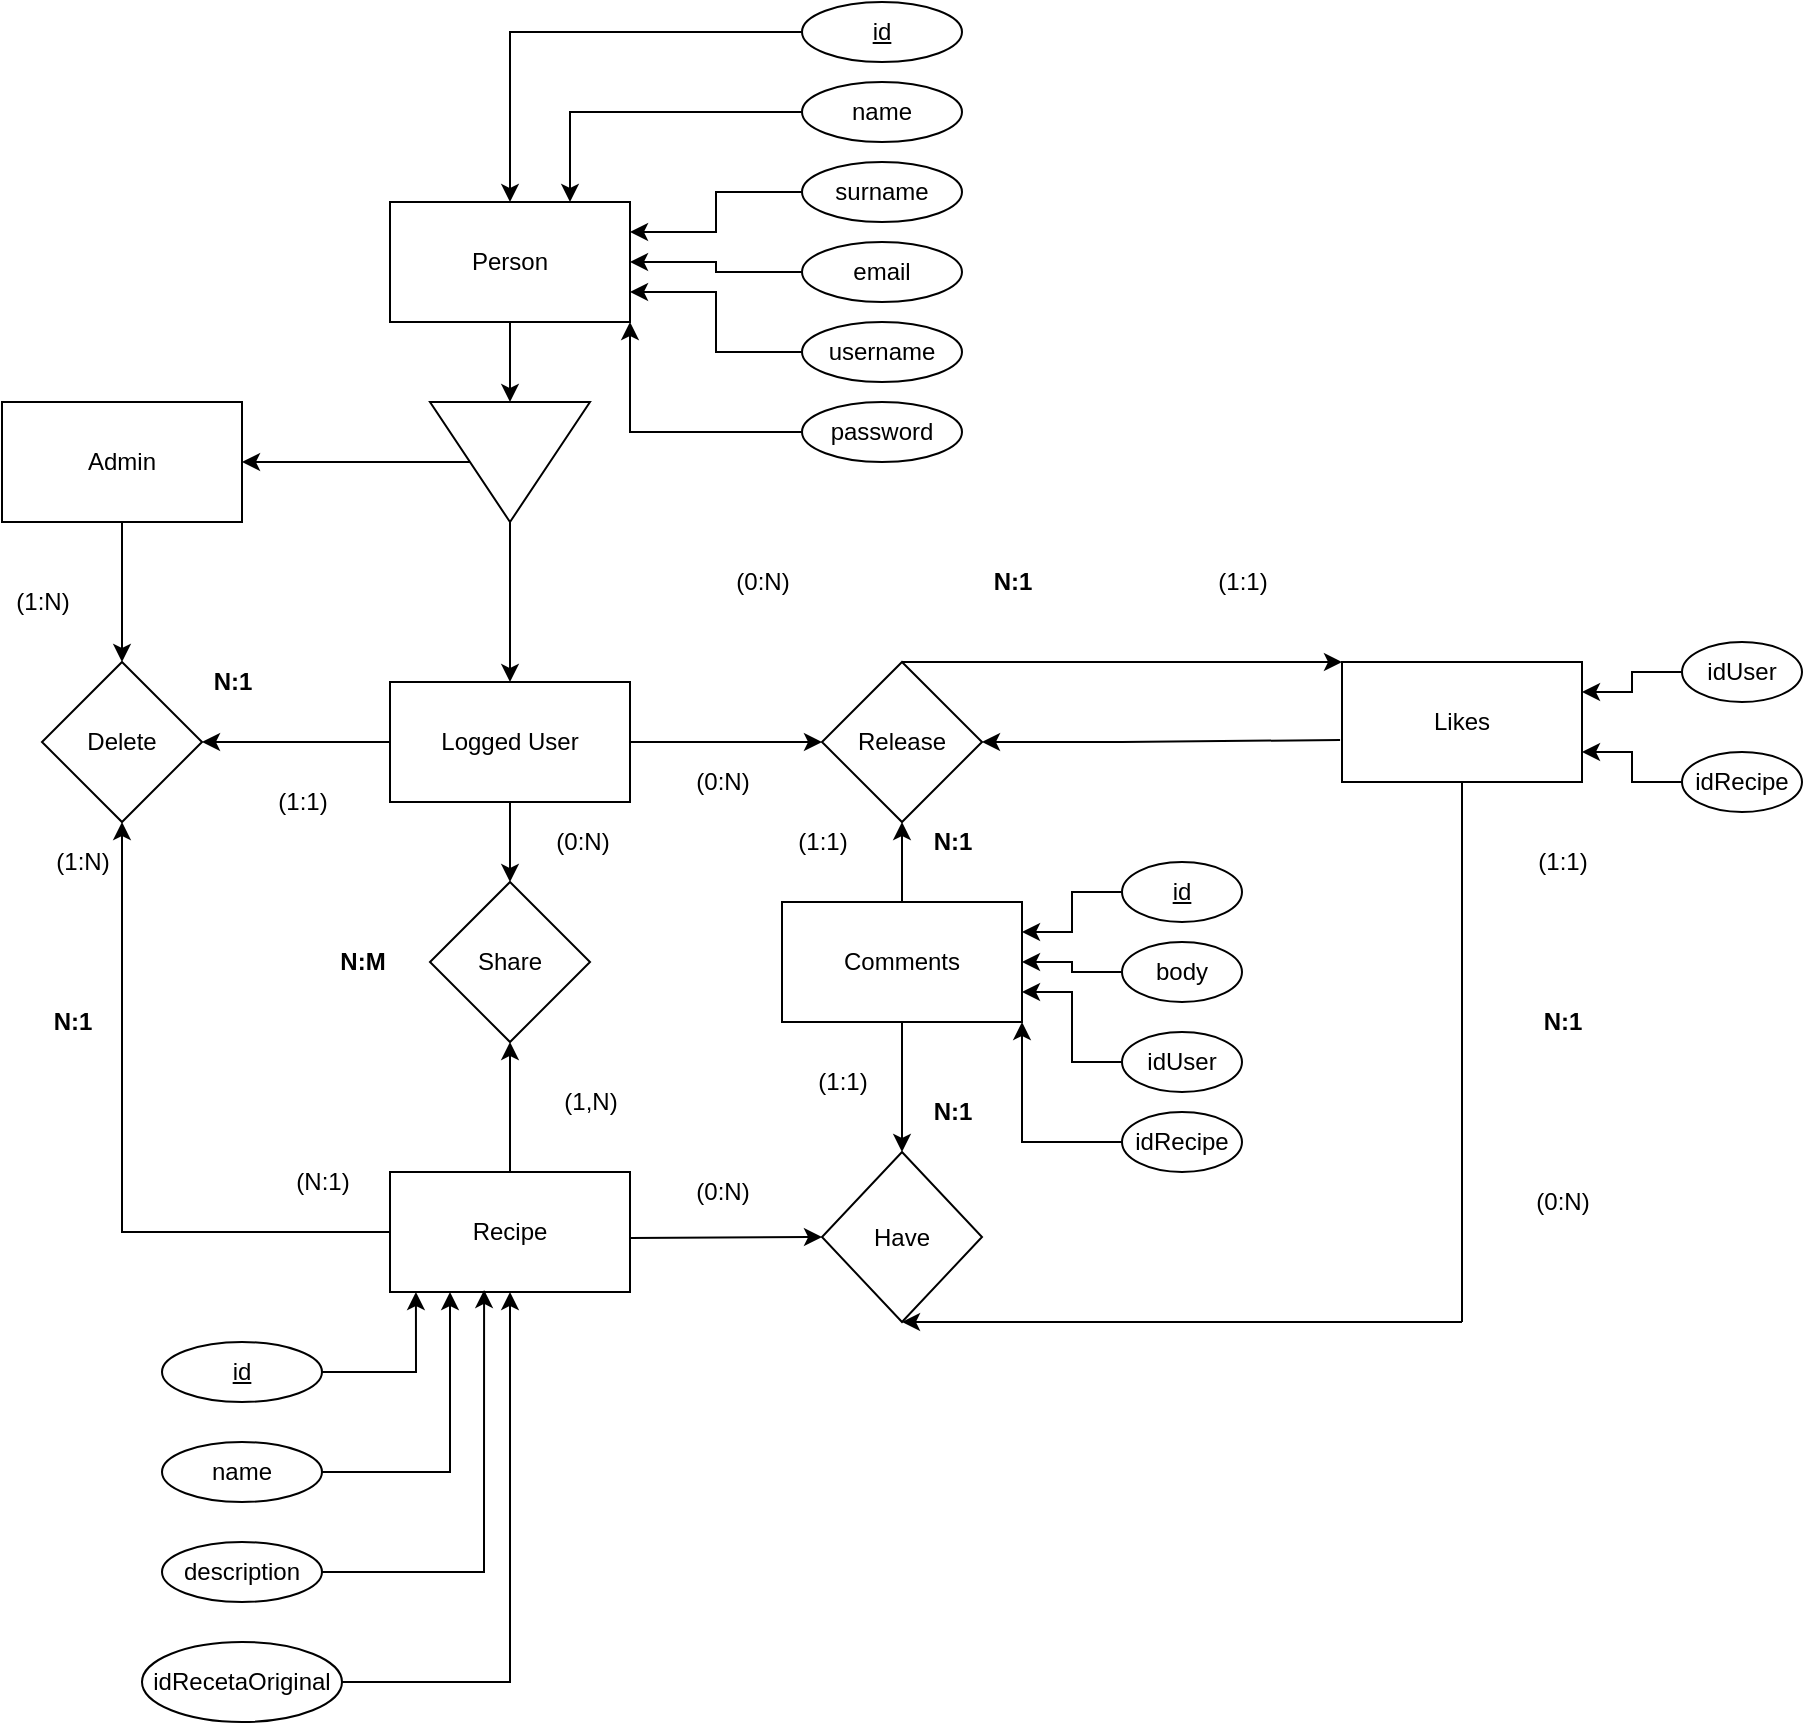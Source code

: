 <mxfile version="15.8.4" type="device"><diagram id="NyJ1wqkzkEy6miSO5Z6n" name="Página-1"><mxGraphModel dx="868" dy="545" grid="1" gridSize="10" guides="1" tooltips="1" connect="1" arrows="1" fold="1" page="1" pageScale="1" pageWidth="827" pageHeight="1169" math="0" shadow="0"><root><mxCell id="0"/><mxCell id="1" parent="0"/><mxCell id="R9XWxRW5knfSzRwDGFSc-41" style="edgeStyle=orthogonalEdgeStyle;rounded=0;orthogonalLoop=1;jettySize=auto;html=1;entryX=1;entryY=0.5;entryDx=0;entryDy=0;fontColor=#000000;" parent="1" source="uB1AKnjhrOZRwCDoNDHc-1" target="uB1AKnjhrOZRwCDoNDHc-42" edge="1"><mxGeometry relative="1" as="geometry"/></mxCell><mxCell id="R9XWxRW5knfSzRwDGFSc-44" style="edgeStyle=orthogonalEdgeStyle;rounded=0;orthogonalLoop=1;jettySize=auto;html=1;entryX=0.5;entryY=0;entryDx=0;entryDy=0;fontColor=#000000;" parent="1" source="uB1AKnjhrOZRwCDoNDHc-1" target="uB1AKnjhrOZRwCDoNDHc-13" edge="1"><mxGeometry relative="1" as="geometry"/></mxCell><mxCell id="R9XWxRW5knfSzRwDGFSc-46" style="edgeStyle=orthogonalEdgeStyle;rounded=0;orthogonalLoop=1;jettySize=auto;html=1;entryX=0;entryY=0.5;entryDx=0;entryDy=0;fontColor=#000000;" parent="1" source="uB1AKnjhrOZRwCDoNDHc-1" target="uB1AKnjhrOZRwCDoNDHc-12" edge="1"><mxGeometry relative="1" as="geometry"/></mxCell><mxCell id="uB1AKnjhrOZRwCDoNDHc-1" value="Logged User" style="rounded=0;whiteSpace=wrap;html=1;" parent="1" vertex="1"><mxGeometry x="354" y="360" width="120" height="60" as="geometry"/></mxCell><mxCell id="uB1AKnjhrOZRwCDoNDHc-12" value="Release" style="rhombus;whiteSpace=wrap;html=1;" parent="1" vertex="1"><mxGeometry x="570" y="350" width="80" height="80" as="geometry"/></mxCell><mxCell id="uB1AKnjhrOZRwCDoNDHc-13" value="Share" style="rhombus;whiteSpace=wrap;html=1;" parent="1" vertex="1"><mxGeometry x="374" y="460" width="80" height="80" as="geometry"/></mxCell><mxCell id="R9XWxRW5knfSzRwDGFSc-47" style="edgeStyle=orthogonalEdgeStyle;rounded=0;orthogonalLoop=1;jettySize=auto;html=1;fontColor=#000000;" parent="1" source="uB1AKnjhrOZRwCDoNDHc-14" target="uB1AKnjhrOZRwCDoNDHc-12" edge="1"><mxGeometry relative="1" as="geometry"/></mxCell><mxCell id="R9XWxRW5knfSzRwDGFSc-48" style="edgeStyle=orthogonalEdgeStyle;rounded=0;orthogonalLoop=1;jettySize=auto;html=1;entryX=0.5;entryY=0;entryDx=0;entryDy=0;fontColor=#000000;" parent="1" source="uB1AKnjhrOZRwCDoNDHc-14" target="uB1AKnjhrOZRwCDoNDHc-16" edge="1"><mxGeometry relative="1" as="geometry"/></mxCell><mxCell id="uB1AKnjhrOZRwCDoNDHc-14" value="Comments" style="rounded=0;whiteSpace=wrap;html=1;" parent="1" vertex="1"><mxGeometry x="550" y="470" width="120" height="60" as="geometry"/></mxCell><mxCell id="uB1AKnjhrOZRwCDoNDHc-16" value="Have" style="rhombus;whiteSpace=wrap;html=1;" parent="1" vertex="1"><mxGeometry x="570" y="595" width="80" height="85" as="geometry"/></mxCell><mxCell id="uB1AKnjhrOZRwCDoNDHc-22" value="(0:N)" style="text;html=1;align=center;verticalAlign=middle;resizable=0;points=[];autosize=1;strokeColor=none;fillColor=none;" parent="1" vertex="1"><mxGeometry x="500" y="400" width="40" height="20" as="geometry"/></mxCell><mxCell id="uB1AKnjhrOZRwCDoNDHc-25" value="(1,N)" style="text;html=1;align=center;verticalAlign=middle;resizable=0;points=[];autosize=1;strokeColor=none;fillColor=none;" parent="1" vertex="1"><mxGeometry x="434" y="560" width="40" height="20" as="geometry"/></mxCell><mxCell id="R9XWxRW5knfSzRwDGFSc-43" style="edgeStyle=orthogonalEdgeStyle;rounded=0;orthogonalLoop=1;jettySize=auto;html=1;entryX=0.5;entryY=1;entryDx=0;entryDy=0;fontColor=#000000;" parent="1" source="uB1AKnjhrOZRwCDoNDHc-27" target="uB1AKnjhrOZRwCDoNDHc-42" edge="1"><mxGeometry relative="1" as="geometry"/></mxCell><mxCell id="R9XWxRW5knfSzRwDGFSc-45" style="edgeStyle=orthogonalEdgeStyle;rounded=0;orthogonalLoop=1;jettySize=auto;html=1;entryX=0.5;entryY=1;entryDx=0;entryDy=0;fontColor=#000000;" parent="1" source="uB1AKnjhrOZRwCDoNDHc-27" target="uB1AKnjhrOZRwCDoNDHc-13" edge="1"><mxGeometry relative="1" as="geometry"/></mxCell><mxCell id="uB1AKnjhrOZRwCDoNDHc-27" value="Recipe" style="rounded=0;whiteSpace=wrap;html=1;" parent="1" vertex="1"><mxGeometry x="354" y="605" width="120" height="60" as="geometry"/></mxCell><mxCell id="uB1AKnjhrOZRwCDoNDHc-41" value="Admin" style="rounded=0;whiteSpace=wrap;html=1;" parent="1" vertex="1"><mxGeometry x="160" y="220" width="120" height="60" as="geometry"/></mxCell><mxCell id="uB1AKnjhrOZRwCDoNDHc-42" value="Delete" style="rhombus;whiteSpace=wrap;html=1;" parent="1" vertex="1"><mxGeometry x="180" y="350" width="80" height="80" as="geometry"/></mxCell><mxCell id="uB1AKnjhrOZRwCDoNDHc-52" value="(1:N)" style="text;html=1;align=center;verticalAlign=middle;resizable=0;points=[];autosize=1;strokeColor=none;fillColor=none;" parent="1" vertex="1"><mxGeometry x="160" y="310" width="40" height="20" as="geometry"/></mxCell><mxCell id="R9XWxRW5knfSzRwDGFSc-9" value="Person" style="rounded=0;whiteSpace=wrap;html=1;" parent="1" vertex="1"><mxGeometry x="354" y="120" width="120" height="60" as="geometry"/></mxCell><mxCell id="R9XWxRW5knfSzRwDGFSc-10" value="" style="triangle;whiteSpace=wrap;html=1;direction=south;" parent="1" vertex="1"><mxGeometry x="374" y="220" width="80" height="60" as="geometry"/></mxCell><mxCell id="R9XWxRW5knfSzRwDGFSc-11" value="" style="endArrow=classic;html=1;rounded=0;exitX=1;exitY=0.5;exitDx=0;exitDy=0;entryX=0.5;entryY=0;entryDx=0;entryDy=0;" parent="1" source="R9XWxRW5knfSzRwDGFSc-10" target="uB1AKnjhrOZRwCDoNDHc-1" edge="1"><mxGeometry width="50" height="50" relative="1" as="geometry"><mxPoint x="390" y="310" as="sourcePoint"/><mxPoint x="440" y="260" as="targetPoint"/></mxGeometry></mxCell><mxCell id="R9XWxRW5knfSzRwDGFSc-12" value="" style="endArrow=classic;html=1;rounded=0;exitX=0.5;exitY=1;exitDx=0;exitDy=0;entryX=1;entryY=0.5;entryDx=0;entryDy=0;" parent="1" source="R9XWxRW5knfSzRwDGFSc-10" target="uB1AKnjhrOZRwCDoNDHc-41" edge="1"><mxGeometry width="50" height="50" relative="1" as="geometry"><mxPoint x="390" y="310" as="sourcePoint"/><mxPoint x="440" y="260" as="targetPoint"/></mxGeometry></mxCell><mxCell id="R9XWxRW5knfSzRwDGFSc-13" value="" style="endArrow=classic;html=1;rounded=0;exitX=0.5;exitY=1;exitDx=0;exitDy=0;" parent="1" source="R9XWxRW5knfSzRwDGFSc-9" target="R9XWxRW5knfSzRwDGFSc-10" edge="1"><mxGeometry width="50" height="50" relative="1" as="geometry"><mxPoint x="390" y="310" as="sourcePoint"/><mxPoint x="440" y="260" as="targetPoint"/></mxGeometry></mxCell><mxCell id="R9XWxRW5knfSzRwDGFSc-26" value="&lt;b&gt;N:1&lt;/b&gt;" style="text;html=1;align=center;verticalAlign=middle;resizable=0;points=[];autosize=1;strokeColor=none;fillColor=none;" parent="1" vertex="1"><mxGeometry x="260" y="350" width="30" height="20" as="geometry"/></mxCell><mxCell id="R9XWxRW5knfSzRwDGFSc-29" value="(1:N)" style="text;html=1;align=center;verticalAlign=middle;resizable=0;points=[];autosize=1;strokeColor=none;fillColor=none;" parent="1" vertex="1"><mxGeometry x="180" y="440" width="40" height="20" as="geometry"/></mxCell><mxCell id="R9XWxRW5knfSzRwDGFSc-30" value="(1:1)" style="text;html=1;align=center;verticalAlign=middle;resizable=0;points=[];autosize=1;strokeColor=none;fillColor=none;fontColor=#000000;" parent="1" vertex="1"><mxGeometry x="290" y="410" width="40" height="20" as="geometry"/></mxCell><mxCell id="R9XWxRW5knfSzRwDGFSc-31" value="(N:1)" style="text;html=1;align=center;verticalAlign=middle;resizable=0;points=[];autosize=1;strokeColor=none;fillColor=none;fontColor=#000000;" parent="1" vertex="1"><mxGeometry x="300" y="600" width="40" height="20" as="geometry"/></mxCell><mxCell id="R9XWxRW5knfSzRwDGFSc-32" value="&lt;b&gt;N:1&lt;/b&gt;" style="text;html=1;align=center;verticalAlign=middle;resizable=0;points=[];autosize=1;strokeColor=none;fillColor=none;fontColor=#000000;" parent="1" vertex="1"><mxGeometry x="180" y="520" width="30" height="20" as="geometry"/></mxCell><mxCell id="R9XWxRW5knfSzRwDGFSc-33" value="(1:1)" style="text;html=1;align=center;verticalAlign=middle;resizable=0;points=[];autosize=1;strokeColor=none;fillColor=none;fontColor=#000000;" parent="1" vertex="1"><mxGeometry x="550" y="430" width="40" height="20" as="geometry"/></mxCell><mxCell id="R9XWxRW5knfSzRwDGFSc-34" value="&lt;b&gt;N:1&lt;/b&gt;" style="text;html=1;align=center;verticalAlign=middle;resizable=0;points=[];autosize=1;strokeColor=none;fillColor=none;fontColor=#000000;" parent="1" vertex="1"><mxGeometry x="620" y="430" width="30" height="20" as="geometry"/></mxCell><mxCell id="R9XWxRW5knfSzRwDGFSc-35" value="(0:N)" style="text;html=1;align=center;verticalAlign=middle;resizable=0;points=[];autosize=1;strokeColor=none;fillColor=none;fontColor=#000000;" parent="1" vertex="1"><mxGeometry x="500" y="605" width="40" height="20" as="geometry"/></mxCell><mxCell id="R9XWxRW5knfSzRwDGFSc-36" value="(1:1)" style="text;html=1;align=center;verticalAlign=middle;resizable=0;points=[];autosize=1;strokeColor=none;fillColor=none;fontColor=#000000;" parent="1" vertex="1"><mxGeometry x="560" y="550" width="40" height="20" as="geometry"/></mxCell><mxCell id="R9XWxRW5knfSzRwDGFSc-37" value="&lt;b&gt;N:1&lt;/b&gt;" style="text;html=1;align=center;verticalAlign=middle;resizable=0;points=[];autosize=1;strokeColor=none;fillColor=none;fontColor=#000000;" parent="1" vertex="1"><mxGeometry x="620" y="565" width="30" height="20" as="geometry"/></mxCell><mxCell id="R9XWxRW5knfSzRwDGFSc-38" value="(0:N)" style="text;html=1;align=center;verticalAlign=middle;resizable=0;points=[];autosize=1;strokeColor=none;fillColor=none;fontColor=#000000;" parent="1" vertex="1"><mxGeometry x="430" y="430" width="40" height="20" as="geometry"/></mxCell><mxCell id="R9XWxRW5knfSzRwDGFSc-39" value="&lt;b&gt;N:M&lt;/b&gt;" style="text;html=1;align=center;verticalAlign=middle;resizable=0;points=[];autosize=1;strokeColor=none;fillColor=none;fontColor=#000000;" parent="1" vertex="1"><mxGeometry x="320" y="490" width="40" height="20" as="geometry"/></mxCell><mxCell id="R9XWxRW5knfSzRwDGFSc-40" value="" style="endArrow=classic;html=1;rounded=0;fontColor=#000000;exitX=0.5;exitY=1;exitDx=0;exitDy=0;" parent="1" source="uB1AKnjhrOZRwCDoNDHc-41" edge="1"><mxGeometry width="50" height="50" relative="1" as="geometry"><mxPoint x="170" y="400" as="sourcePoint"/><mxPoint x="220" y="350" as="targetPoint"/></mxGeometry></mxCell><mxCell id="M1-BEtQ1ure0a-mtkPba-15" style="edgeStyle=orthogonalEdgeStyle;rounded=0;orthogonalLoop=1;jettySize=auto;html=1;entryX=0.5;entryY=0;entryDx=0;entryDy=0;" parent="1" source="M1-BEtQ1ure0a-mtkPba-5" target="R9XWxRW5knfSzRwDGFSc-9" edge="1"><mxGeometry relative="1" as="geometry"/></mxCell><mxCell id="M1-BEtQ1ure0a-mtkPba-5" value="&lt;u&gt;id&lt;/u&gt;" style="ellipse;whiteSpace=wrap;html=1;" parent="1" vertex="1"><mxGeometry x="560" y="20" width="80" height="30" as="geometry"/></mxCell><mxCell id="M1-BEtQ1ure0a-mtkPba-19" style="edgeStyle=orthogonalEdgeStyle;rounded=0;orthogonalLoop=1;jettySize=auto;html=1;entryX=0.75;entryY=0;entryDx=0;entryDy=0;" parent="1" source="M1-BEtQ1ure0a-mtkPba-6" target="R9XWxRW5knfSzRwDGFSc-9" edge="1"><mxGeometry relative="1" as="geometry"/></mxCell><mxCell id="M1-BEtQ1ure0a-mtkPba-6" value="name" style="ellipse;whiteSpace=wrap;html=1;" parent="1" vertex="1"><mxGeometry x="560" y="60" width="80" height="30" as="geometry"/></mxCell><mxCell id="M1-BEtQ1ure0a-mtkPba-17" style="edgeStyle=orthogonalEdgeStyle;rounded=0;orthogonalLoop=1;jettySize=auto;html=1;entryX=1;entryY=0.25;entryDx=0;entryDy=0;" parent="1" source="M1-BEtQ1ure0a-mtkPba-7" target="R9XWxRW5knfSzRwDGFSc-9" edge="1"><mxGeometry relative="1" as="geometry"/></mxCell><mxCell id="M1-BEtQ1ure0a-mtkPba-7" value="surname" style="ellipse;whiteSpace=wrap;html=1;" parent="1" vertex="1"><mxGeometry x="560" y="100" width="80" height="30" as="geometry"/></mxCell><mxCell id="M1-BEtQ1ure0a-mtkPba-18" style="edgeStyle=orthogonalEdgeStyle;rounded=0;orthogonalLoop=1;jettySize=auto;html=1;entryX=1;entryY=0.5;entryDx=0;entryDy=0;" parent="1" source="M1-BEtQ1ure0a-mtkPba-8" target="R9XWxRW5knfSzRwDGFSc-9" edge="1"><mxGeometry relative="1" as="geometry"/></mxCell><mxCell id="M1-BEtQ1ure0a-mtkPba-8" value="email" style="ellipse;whiteSpace=wrap;html=1;" parent="1" vertex="1"><mxGeometry x="560" y="140" width="80" height="30" as="geometry"/></mxCell><mxCell id="M1-BEtQ1ure0a-mtkPba-24" style="edgeStyle=orthogonalEdgeStyle;rounded=0;orthogonalLoop=1;jettySize=auto;html=1;entryX=0.108;entryY=1;entryDx=0;entryDy=0;entryPerimeter=0;" parent="1" source="M1-BEtQ1ure0a-mtkPba-20" target="uB1AKnjhrOZRwCDoNDHc-27" edge="1"><mxGeometry relative="1" as="geometry"/></mxCell><mxCell id="M1-BEtQ1ure0a-mtkPba-20" value="&lt;u&gt;id&lt;/u&gt;" style="ellipse;whiteSpace=wrap;html=1;" parent="1" vertex="1"><mxGeometry x="240" y="690" width="80" height="30" as="geometry"/></mxCell><mxCell id="M1-BEtQ1ure0a-mtkPba-25" style="edgeStyle=orthogonalEdgeStyle;rounded=0;orthogonalLoop=1;jettySize=auto;html=1;entryX=0.25;entryY=1;entryDx=0;entryDy=0;" parent="1" source="M1-BEtQ1ure0a-mtkPba-21" target="uB1AKnjhrOZRwCDoNDHc-27" edge="1"><mxGeometry relative="1" as="geometry"/></mxCell><mxCell id="M1-BEtQ1ure0a-mtkPba-21" value="name" style="ellipse;whiteSpace=wrap;html=1;" parent="1" vertex="1"><mxGeometry x="240" y="740" width="80" height="30" as="geometry"/></mxCell><mxCell id="M1-BEtQ1ure0a-mtkPba-26" style="edgeStyle=orthogonalEdgeStyle;rounded=0;orthogonalLoop=1;jettySize=auto;html=1;entryX=0.392;entryY=0.983;entryDx=0;entryDy=0;entryPerimeter=0;" parent="1" source="M1-BEtQ1ure0a-mtkPba-22" target="uB1AKnjhrOZRwCDoNDHc-27" edge="1"><mxGeometry relative="1" as="geometry"/></mxCell><mxCell id="M1-BEtQ1ure0a-mtkPba-22" value="description" style="ellipse;whiteSpace=wrap;html=1;" parent="1" vertex="1"><mxGeometry x="240" y="790" width="80" height="30" as="geometry"/></mxCell><mxCell id="M1-BEtQ1ure0a-mtkPba-27" style="edgeStyle=orthogonalEdgeStyle;rounded=0;orthogonalLoop=1;jettySize=auto;html=1;entryX=0.5;entryY=1;entryDx=0;entryDy=0;" parent="1" source="M1-BEtQ1ure0a-mtkPba-23" target="uB1AKnjhrOZRwCDoNDHc-27" edge="1"><mxGeometry relative="1" as="geometry"/></mxCell><mxCell id="M1-BEtQ1ure0a-mtkPba-23" value="idRecetaOriginal" style="ellipse;whiteSpace=wrap;html=1;" parent="1" vertex="1"><mxGeometry x="230" y="840" width="100" height="40" as="geometry"/></mxCell><mxCell id="M1-BEtQ1ure0a-mtkPba-34" value="" style="endArrow=none;html=1;rounded=0;startArrow=none;" parent="1" source="M1-BEtQ1ure0a-mtkPba-28" edge="1"><mxGeometry width="50" height="50" relative="1" as="geometry"><mxPoint x="880" y="680" as="sourcePoint"/><mxPoint x="879.5" y="380" as="targetPoint"/></mxGeometry></mxCell><mxCell id="M1-BEtQ1ure0a-mtkPba-36" value="" style="endArrow=classic;html=1;rounded=0;entryX=0.5;entryY=1;entryDx=0;entryDy=0;" parent="1" target="uB1AKnjhrOZRwCDoNDHc-16" edge="1"><mxGeometry width="50" height="50" relative="1" as="geometry"><mxPoint x="890" y="680" as="sourcePoint"/><mxPoint x="810" y="620" as="targetPoint"/></mxGeometry></mxCell><mxCell id="M1-BEtQ1ure0a-mtkPba-37" value="" style="endArrow=classic;html=1;rounded=0;entryX=0;entryY=0.5;entryDx=0;entryDy=0;" parent="1" target="uB1AKnjhrOZRwCDoNDHc-16" edge="1"><mxGeometry width="50" height="50" relative="1" as="geometry"><mxPoint x="474" y="638" as="sourcePoint"/><mxPoint x="524" y="595" as="targetPoint"/></mxGeometry></mxCell><mxCell id="M1-BEtQ1ure0a-mtkPba-39" value="(1:1)" style="text;html=1;align=center;verticalAlign=middle;resizable=0;points=[];autosize=1;strokeColor=none;fillColor=none;" parent="1" vertex="1"><mxGeometry x="920" y="440" width="40" height="20" as="geometry"/></mxCell><mxCell id="M1-BEtQ1ure0a-mtkPba-40" value="(0:N)" style="text;html=1;align=center;verticalAlign=middle;resizable=0;points=[];autosize=1;strokeColor=none;fillColor=none;" parent="1" vertex="1"><mxGeometry x="920" y="610" width="40" height="20" as="geometry"/></mxCell><mxCell id="M1-BEtQ1ure0a-mtkPba-41" value="&lt;b&gt;N:1&lt;/b&gt;" style="text;html=1;align=center;verticalAlign=middle;resizable=0;points=[];autosize=1;strokeColor=none;fillColor=none;" parent="1" vertex="1"><mxGeometry x="925" y="520" width="30" height="20" as="geometry"/></mxCell><mxCell id="M1-BEtQ1ure0a-mtkPba-44" value="" style="endArrow=none;html=1;rounded=0;exitX=-0.008;exitY=0.65;exitDx=0;exitDy=0;exitPerimeter=0;" parent="1" source="M1-BEtQ1ure0a-mtkPba-28" edge="1"><mxGeometry width="50" height="50" relative="1" as="geometry"><mxPoint x="720" y="470" as="sourcePoint"/><mxPoint x="720" y="390" as="targetPoint"/></mxGeometry></mxCell><mxCell id="M1-BEtQ1ure0a-mtkPba-45" value="" style="endArrow=classic;html=1;rounded=0;" parent="1" edge="1"><mxGeometry width="50" height="50" relative="1" as="geometry"><mxPoint x="720" y="390" as="sourcePoint"/><mxPoint x="650" y="390" as="targetPoint"/></mxGeometry></mxCell><mxCell id="M1-BEtQ1ure0a-mtkPba-46" value="(0:N)" style="text;html=1;align=center;verticalAlign=middle;resizable=0;points=[];autosize=1;strokeColor=none;fillColor=none;" parent="1" vertex="1"><mxGeometry x="520" y="300" width="40" height="20" as="geometry"/></mxCell><mxCell id="M1-BEtQ1ure0a-mtkPba-47" value="(1:1)" style="text;html=1;align=center;verticalAlign=middle;resizable=0;points=[];autosize=1;strokeColor=none;fillColor=none;" parent="1" vertex="1"><mxGeometry x="760" y="300" width="40" height="20" as="geometry"/></mxCell><mxCell id="M1-BEtQ1ure0a-mtkPba-48" value="&lt;b&gt;N:1&lt;/b&gt;" style="text;html=1;align=center;verticalAlign=middle;resizable=0;points=[];autosize=1;strokeColor=none;fillColor=none;" parent="1" vertex="1"><mxGeometry x="650" y="300" width="30" height="20" as="geometry"/></mxCell><mxCell id="y_ixbf5t8X10nF-c8gp9-2" value="" style="endArrow=classic;html=1;rounded=0;entryX=0;entryY=0;entryDx=0;entryDy=0;" parent="1" target="M1-BEtQ1ure0a-mtkPba-28" edge="1"><mxGeometry width="50" height="50" relative="1" as="geometry"><mxPoint x="610" y="350" as="sourcePoint"/><mxPoint x="660" y="300" as="targetPoint"/></mxGeometry></mxCell><mxCell id="M1-BEtQ1ure0a-mtkPba-28" value="Likes" style="rounded=0;whiteSpace=wrap;html=1;" parent="1" vertex="1"><mxGeometry x="830" y="350" width="120" height="60" as="geometry"/></mxCell><mxCell id="y_ixbf5t8X10nF-c8gp9-3" value="" style="endArrow=none;html=1;rounded=0;" parent="1" target="M1-BEtQ1ure0a-mtkPba-28" edge="1"><mxGeometry width="50" height="50" relative="1" as="geometry"><mxPoint x="890" y="680" as="sourcePoint"/><mxPoint x="879.5" y="380" as="targetPoint"/></mxGeometry></mxCell><mxCell id="y_ixbf5t8X10nF-c8gp9-8" style="edgeStyle=orthogonalEdgeStyle;rounded=0;orthogonalLoop=1;jettySize=auto;html=1;entryX=1;entryY=0.25;entryDx=0;entryDy=0;" parent="1" source="y_ixbf5t8X10nF-c8gp9-4" target="uB1AKnjhrOZRwCDoNDHc-14" edge="1"><mxGeometry relative="1" as="geometry"/></mxCell><mxCell id="y_ixbf5t8X10nF-c8gp9-4" value="&lt;u&gt;id&lt;/u&gt;" style="ellipse;whiteSpace=wrap;html=1;" parent="1" vertex="1"><mxGeometry x="720" y="450" width="60" height="30" as="geometry"/></mxCell><mxCell id="y_ixbf5t8X10nF-c8gp9-9" style="edgeStyle=orthogonalEdgeStyle;rounded=0;orthogonalLoop=1;jettySize=auto;html=1;entryX=1;entryY=0.5;entryDx=0;entryDy=0;" parent="1" source="y_ixbf5t8X10nF-c8gp9-5" target="uB1AKnjhrOZRwCDoNDHc-14" edge="1"><mxGeometry relative="1" as="geometry"/></mxCell><mxCell id="y_ixbf5t8X10nF-c8gp9-5" value="body" style="ellipse;whiteSpace=wrap;html=1;" parent="1" vertex="1"><mxGeometry x="720" y="490" width="60" height="30" as="geometry"/></mxCell><mxCell id="y_ixbf5t8X10nF-c8gp9-10" style="edgeStyle=orthogonalEdgeStyle;rounded=0;orthogonalLoop=1;jettySize=auto;html=1;entryX=1;entryY=0.75;entryDx=0;entryDy=0;" parent="1" source="y_ixbf5t8X10nF-c8gp9-6" target="uB1AKnjhrOZRwCDoNDHc-14" edge="1"><mxGeometry relative="1" as="geometry"/></mxCell><mxCell id="y_ixbf5t8X10nF-c8gp9-6" value="idUser" style="ellipse;whiteSpace=wrap;html=1;" parent="1" vertex="1"><mxGeometry x="720" y="535" width="60" height="30" as="geometry"/></mxCell><mxCell id="y_ixbf5t8X10nF-c8gp9-11" style="edgeStyle=orthogonalEdgeStyle;rounded=0;orthogonalLoop=1;jettySize=auto;html=1;entryX=1;entryY=1;entryDx=0;entryDy=0;" parent="1" source="y_ixbf5t8X10nF-c8gp9-7" target="uB1AKnjhrOZRwCDoNDHc-14" edge="1"><mxGeometry relative="1" as="geometry"/></mxCell><mxCell id="y_ixbf5t8X10nF-c8gp9-7" value="idRecipe" style="ellipse;whiteSpace=wrap;html=1;" parent="1" vertex="1"><mxGeometry x="720" y="575" width="60" height="30" as="geometry"/></mxCell><mxCell id="y_ixbf5t8X10nF-c8gp9-14" style="edgeStyle=orthogonalEdgeStyle;rounded=0;orthogonalLoop=1;jettySize=auto;html=1;entryX=1;entryY=0.75;entryDx=0;entryDy=0;" parent="1" source="y_ixbf5t8X10nF-c8gp9-12" target="R9XWxRW5knfSzRwDGFSc-9" edge="1"><mxGeometry relative="1" as="geometry"><mxPoint x="520" y="190" as="targetPoint"/></mxGeometry></mxCell><mxCell id="y_ixbf5t8X10nF-c8gp9-12" value="username" style="ellipse;whiteSpace=wrap;html=1;" parent="1" vertex="1"><mxGeometry x="560" y="180" width="80" height="30" as="geometry"/></mxCell><mxCell id="y_ixbf5t8X10nF-c8gp9-15" style="edgeStyle=orthogonalEdgeStyle;rounded=0;orthogonalLoop=1;jettySize=auto;html=1;entryX=1;entryY=1;entryDx=0;entryDy=0;" parent="1" source="y_ixbf5t8X10nF-c8gp9-13" target="R9XWxRW5knfSzRwDGFSc-9" edge="1"><mxGeometry relative="1" as="geometry"/></mxCell><mxCell id="y_ixbf5t8X10nF-c8gp9-13" value="password" style="ellipse;whiteSpace=wrap;html=1;" parent="1" vertex="1"><mxGeometry x="560" y="220" width="80" height="30" as="geometry"/></mxCell><mxCell id="y_ixbf5t8X10nF-c8gp9-18" style="edgeStyle=orthogonalEdgeStyle;rounded=0;orthogonalLoop=1;jettySize=auto;html=1;entryX=1;entryY=0.25;entryDx=0;entryDy=0;" parent="1" source="y_ixbf5t8X10nF-c8gp9-16" target="M1-BEtQ1ure0a-mtkPba-28" edge="1"><mxGeometry relative="1" as="geometry"/></mxCell><mxCell id="y_ixbf5t8X10nF-c8gp9-16" value="idUser" style="ellipse;whiteSpace=wrap;html=1;" parent="1" vertex="1"><mxGeometry x="1000" y="340" width="60" height="30" as="geometry"/></mxCell><mxCell id="y_ixbf5t8X10nF-c8gp9-20" style="edgeStyle=orthogonalEdgeStyle;rounded=0;orthogonalLoop=1;jettySize=auto;html=1;entryX=1;entryY=0.75;entryDx=0;entryDy=0;" parent="1" source="y_ixbf5t8X10nF-c8gp9-17" target="M1-BEtQ1ure0a-mtkPba-28" edge="1"><mxGeometry relative="1" as="geometry"/></mxCell><mxCell id="y_ixbf5t8X10nF-c8gp9-17" value="idRecipe" style="ellipse;whiteSpace=wrap;html=1;" parent="1" vertex="1"><mxGeometry x="1000" y="395" width="60" height="30" as="geometry"/></mxCell></root></mxGraphModel></diagram></mxfile>